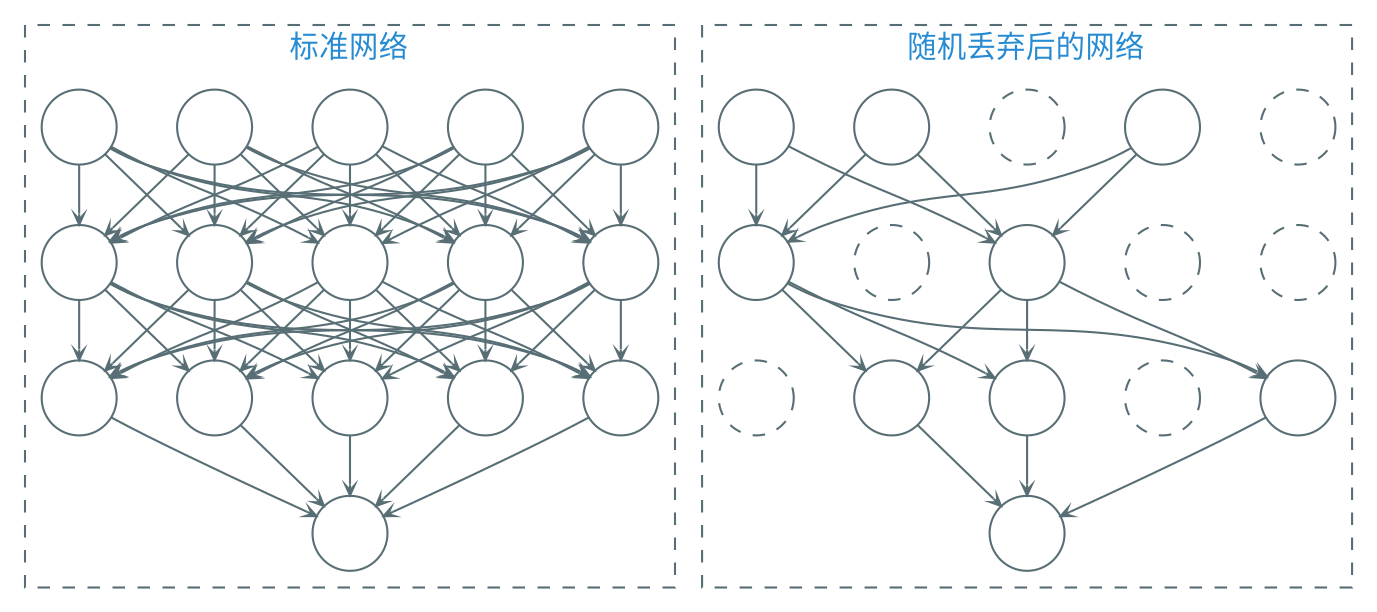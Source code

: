 digraph g {
    graph [nodesep=0.4, ranksep=0.4]
    rankdir=TB
    node [shape=circle color="#586e75" fontname="EBG,fzlz" fontcolor="#93a1a1" fontsize=16 label=""]
    edge [arrowhead=vee color="#586e75" fontname="EBG,fzlz" fontcolor="#268bd2" fontsize=12 arrowsize=0.5]
    bgcolor="transparent"

    subgraph cluster_1 {
        color="#586e75"
        fontcolor="#268bd2"
        fontname="EBG,fzlz"
        style="dashed"
        label="标准网络"

        {11, 12, 13, 14, 15} -> {21, 22, 23, 24, 25} -> {31, 32, 33, 34, 35} -> 41
    }

    subgraph cluster_2 {
        color="#586e75"
        fontcolor="#268bd2"
        fontname="EBG,fzlz"
        style="dashed"
        label="随机丢弃后的网络"

        {51, 52} 

        node [style=dashed]

        53

        node [style=solid]
        54

        node [style=dashed]

        55

        node [style=solid]
        61

        node [style=dashed]
        62
        63

        node [style=solid]
        64

        node [style=dashed]
        65

        node [style=solid]
        71

        node [style=dashed]
        72

        node [style=solid]
        73

        node [style=dashed]
        74

        node [style=solid]
        75

        81

        {51, 52, 54} -> {61, 64} -> {71, 73, 75} -> 81

        {51, 52, 54} -> {62, 63, 65} [style=invisible arrowhead=none]

        {53, 55} -> {61, 62, 63, 64, 65} [style=invisible arrowhead=none]

        {61, 64} -> {72, 74} [style=invisible arrowhead=none]

        {62, 63, 65} -> {71, 72, 73, 74, 75} [style=invisible arrowhead=none]

        {72, 74} -> 81 [style=invisible arrowhead=none]
    }
}